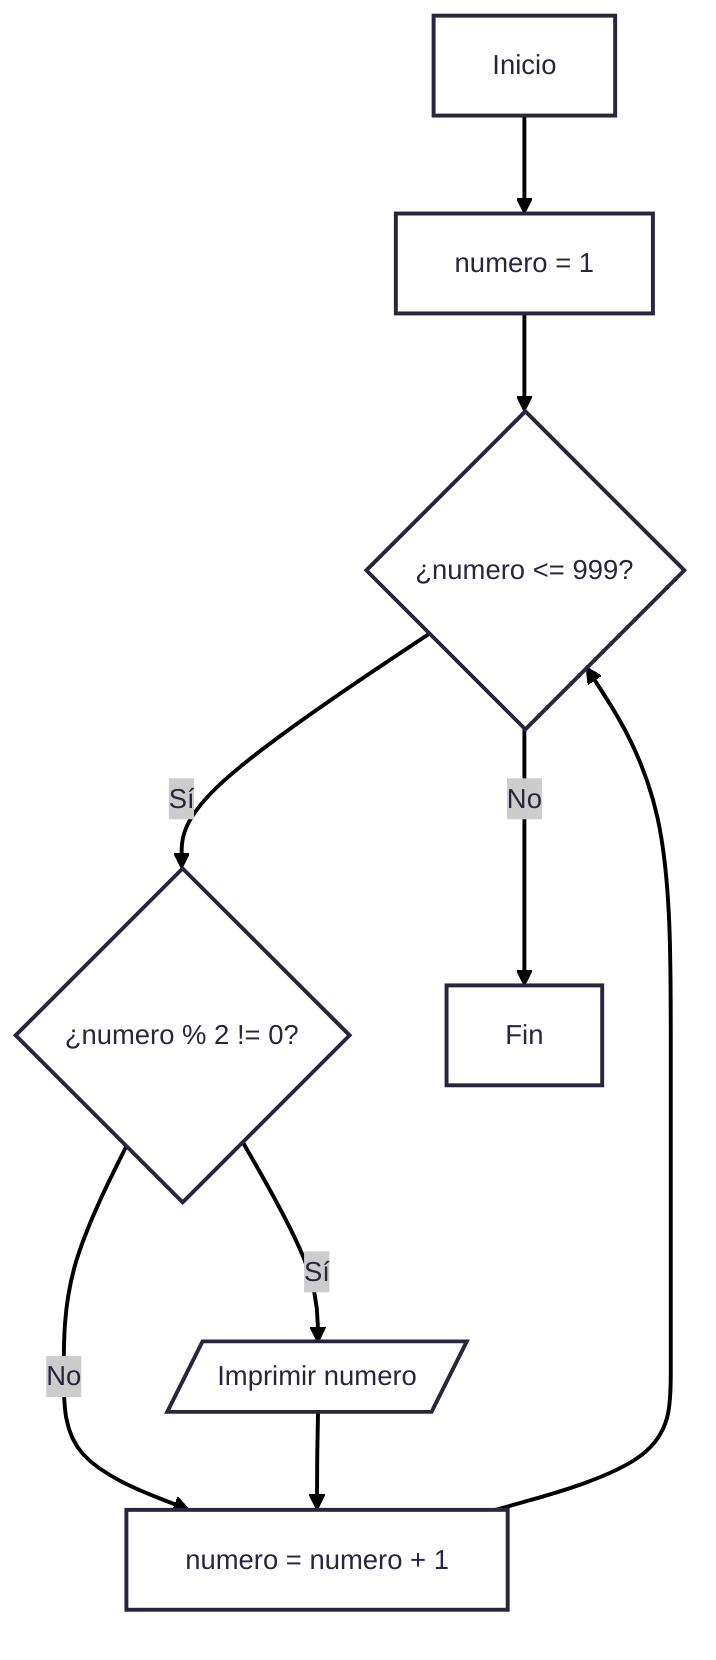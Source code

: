 ---
config:
  theme: redux
---

flowchart TD
    A1[Inicio] --> B1[numero = 1]
    B1 --> C1{¿numero <= 999?}
    C1 -- Sí --> D1{¿numero % 2 != 0?}
    D1 -- Sí --> E1[/Imprimir numero/]
    D1 -- No -->G1
    E1 --> G1[numero = numero + 1]
 
    G1 --> C1
    C1 -- No --> H1[Fin]